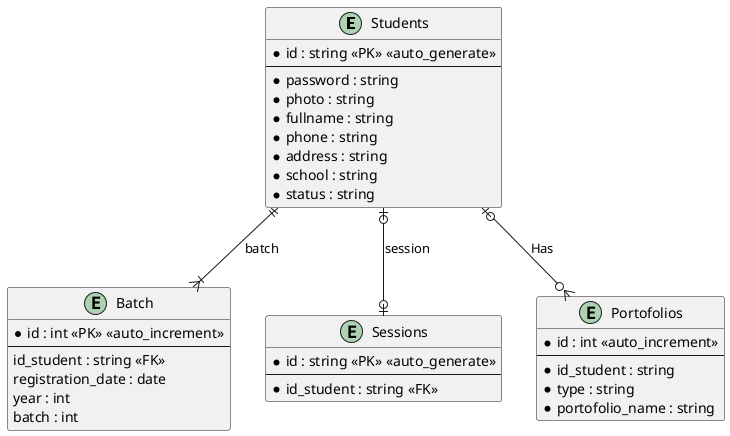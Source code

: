 @startuml

entity Students {
    *id : string <<PK>> <<auto_generate>>
    --
    *password : string
    *photo : string
    *fullname : string
    *phone : string
    *address : string
    *school : string
    *status : string
}

entity Batch {
    *id : int <<PK>> <<auto_increment>>
    --
    id_student : string <<FK>>
    registration_date : date
    year : int
    batch : int
}

entity Sessions {
    *id : string <<PK>> <<auto_generate>>
    --
    *id_student : string <<FK>>
}

' entity Employees {
'     *id : string <<PK>> <<auto_generate>>
'     --
'     *photo : string
'     *fullname : string
'     *phone : string
'     *email : string
'     *address : string
'     *id_role : int <<FK>>
' }

' entity Roles {
'     *id : int <<auto_increment>>
'     --
'     *role : string
' }

entity Portofolios {
    *id : int <<auto_increment>>
    --
    *id_student : string
    *type : string
    *portofolio_name : string
}

Students |o--o{ Portofolios : Has
Students ||--|{ Batch : batch
Students |o--o| Sessions : session
' Employees ||--|{ Roles : Role

@enduml